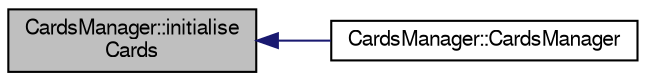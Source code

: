 digraph G
{
  edge [fontname="FreeSans",fontsize="10",labelfontname="FreeSans",labelfontsize="10"];
  node [fontname="FreeSans",fontsize="10",shape=record];
  rankdir="LR";
  Node1 [label="CardsManager::initialise\lCards",height=0.2,width=0.4,color="black", fillcolor="grey75", style="filled" fontcolor="black"];
  Node1 -> Node2 [dir="back",color="midnightblue",fontsize="10",style="solid",fontname="FreeSans"];
  Node2 [label="CardsManager::CardsManager",height=0.2,width=0.4,color="black", fillcolor="white", style="filled",URL="$class_cards_manager.html#acb514e40a22a16d91f0fb371f5925c0e"];
}
